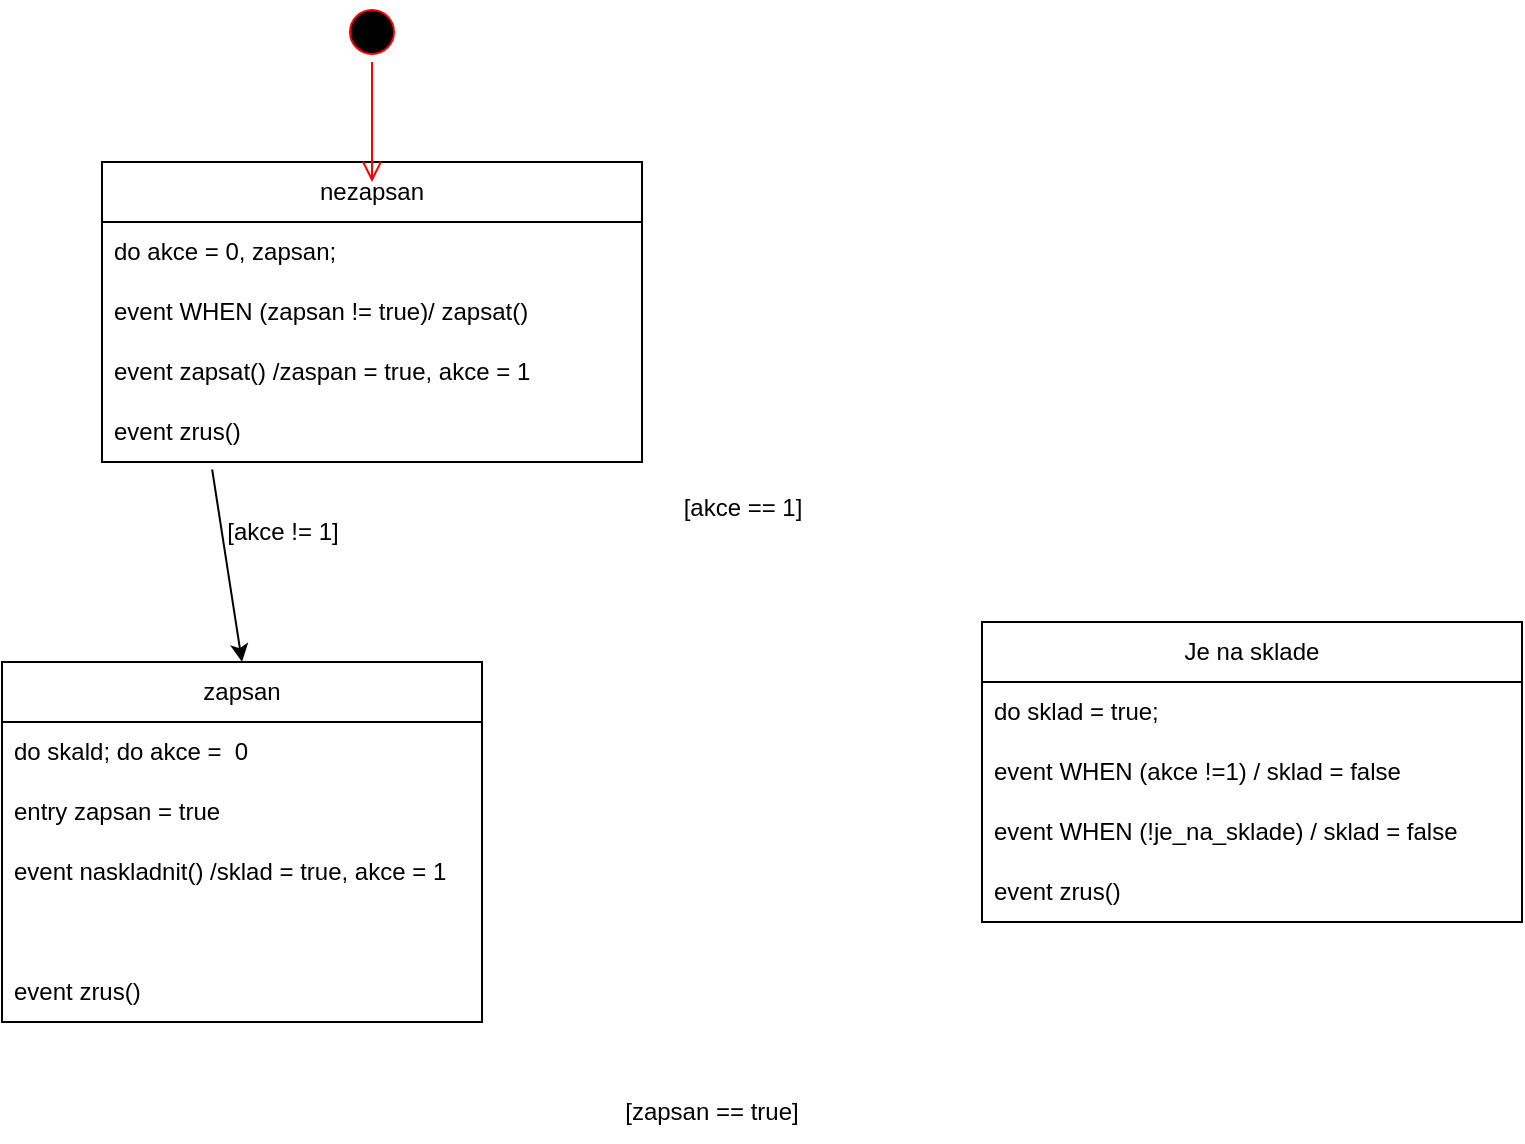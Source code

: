 <mxfile version="22.1.5" type="device">
  <diagram name="Page-1" id="58cdce13-f638-feb5-8d6f-7d28b1aa9fa0">
    <mxGraphModel dx="984" dy="660" grid="1" gridSize="10" guides="1" tooltips="1" connect="1" arrows="1" fold="1" page="1" pageScale="1" pageWidth="1100" pageHeight="850" background="none" math="0" shadow="0">
      <root>
        <mxCell id="0" />
        <mxCell id="1" parent="0" />
        <mxCell id="a7hoAzgMeFDYxmFGqqUO-38" value="Je na sklade" style="swimlane;fontStyle=0;childLayout=stackLayout;horizontal=1;startSize=30;horizontalStack=0;resizeParent=1;resizeParentMax=0;resizeLast=0;collapsible=1;marginBottom=0;whiteSpace=wrap;html=1;" parent="1" vertex="1">
          <mxGeometry x="580" y="340" width="270" height="150" as="geometry" />
        </mxCell>
        <mxCell id="a7hoAzgMeFDYxmFGqqUO-74" value="do sklad = true;" style="text;strokeColor=none;fillColor=none;align=left;verticalAlign=middle;spacingLeft=4;spacingRight=4;overflow=hidden;points=[[0,0.5],[1,0.5]];portConstraint=eastwest;rotatable=0;whiteSpace=wrap;html=1;" parent="a7hoAzgMeFDYxmFGqqUO-38" vertex="1">
          <mxGeometry y="30" width="270" height="30" as="geometry" />
        </mxCell>
        <mxCell id="a7hoAzgMeFDYxmFGqqUO-39" value="event WHEN (akce !=1) / sklad = false" style="text;strokeColor=none;fillColor=none;align=left;verticalAlign=middle;spacingLeft=4;spacingRight=4;overflow=hidden;points=[[0,0.5],[1,0.5]];portConstraint=eastwest;rotatable=0;whiteSpace=wrap;html=1;" parent="a7hoAzgMeFDYxmFGqqUO-38" vertex="1">
          <mxGeometry y="60" width="270" height="30" as="geometry" />
        </mxCell>
        <mxCell id="a7hoAzgMeFDYxmFGqqUO-40" value="event WHEN (!je_na_sklade) / sklad = false" style="text;strokeColor=none;fillColor=none;align=left;verticalAlign=middle;spacingLeft=4;spacingRight=4;overflow=hidden;points=[[0,0.5],[1,0.5]];portConstraint=eastwest;rotatable=0;whiteSpace=wrap;html=1;" parent="a7hoAzgMeFDYxmFGqqUO-38" vertex="1">
          <mxGeometry y="90" width="270" height="30" as="geometry" />
        </mxCell>
        <mxCell id="a7hoAzgMeFDYxmFGqqUO-41" value="event zrus()" style="text;strokeColor=none;fillColor=none;align=left;verticalAlign=middle;spacingLeft=4;spacingRight=4;overflow=hidden;points=[[0,0.5],[1,0.5]];portConstraint=eastwest;rotatable=0;whiteSpace=wrap;html=1;" parent="a7hoAzgMeFDYxmFGqqUO-38" vertex="1">
          <mxGeometry y="120" width="270" height="30" as="geometry" />
        </mxCell>
        <mxCell id="a7hoAzgMeFDYxmFGqqUO-46" value="zapsan" style="swimlane;fontStyle=0;childLayout=stackLayout;horizontal=1;startSize=30;horizontalStack=0;resizeParent=1;resizeParentMax=0;resizeLast=0;collapsible=1;marginBottom=0;whiteSpace=wrap;html=1;" parent="1" vertex="1">
          <mxGeometry x="90" y="360" width="240" height="180" as="geometry" />
        </mxCell>
        <mxCell id="OFmTkcQ4O3wWDwpeKF2P-5" value="do skald; do akce =&amp;nbsp; 0" style="text;strokeColor=none;fillColor=none;align=left;verticalAlign=middle;spacingLeft=4;spacingRight=4;overflow=hidden;points=[[0,0.5],[1,0.5]];portConstraint=eastwest;rotatable=0;whiteSpace=wrap;html=1;" vertex="1" parent="a7hoAzgMeFDYxmFGqqUO-46">
          <mxGeometry y="30" width="240" height="30" as="geometry" />
        </mxCell>
        <mxCell id="a7hoAzgMeFDYxmFGqqUO-47" value="entry zapsan = true" style="text;strokeColor=none;fillColor=none;align=left;verticalAlign=middle;spacingLeft=4;spacingRight=4;overflow=hidden;points=[[0,0.5],[1,0.5]];portConstraint=eastwest;rotatable=0;whiteSpace=wrap;html=1;" parent="a7hoAzgMeFDYxmFGqqUO-46" vertex="1">
          <mxGeometry y="60" width="240" height="30" as="geometry" />
        </mxCell>
        <mxCell id="OFmTkcQ4O3wWDwpeKF2P-3" value="event naskladnit() /sklad = true, akce = 1" style="text;strokeColor=none;fillColor=none;align=left;verticalAlign=middle;spacingLeft=4;spacingRight=4;overflow=hidden;points=[[0,0.5],[1,0.5]];portConstraint=eastwest;rotatable=0;whiteSpace=wrap;html=1;" vertex="1" parent="a7hoAzgMeFDYxmFGqqUO-46">
          <mxGeometry y="90" width="240" height="30" as="geometry" />
        </mxCell>
        <mxCell id="OFmTkcQ4O3wWDwpeKF2P-4" style="text;strokeColor=none;fillColor=none;align=left;verticalAlign=middle;spacingLeft=4;spacingRight=4;overflow=hidden;points=[[0,0.5],[1,0.5]];portConstraint=eastwest;rotatable=0;whiteSpace=wrap;html=1;" vertex="1" parent="a7hoAzgMeFDYxmFGqqUO-46">
          <mxGeometry y="120" width="240" height="30" as="geometry" />
        </mxCell>
        <mxCell id="OFmTkcQ4O3wWDwpeKF2P-6" value="event zrus()" style="text;strokeColor=none;fillColor=none;align=left;verticalAlign=middle;spacingLeft=4;spacingRight=4;overflow=hidden;points=[[0,0.5],[1,0.5]];portConstraint=eastwest;rotatable=0;whiteSpace=wrap;html=1;" vertex="1" parent="a7hoAzgMeFDYxmFGqqUO-46">
          <mxGeometry y="150" width="240" height="30" as="geometry" />
        </mxCell>
        <mxCell id="a7hoAzgMeFDYxmFGqqUO-60" value="[zapsan == true]" style="text;html=1;strokeColor=none;fillColor=none;align=center;verticalAlign=middle;whiteSpace=wrap;rounded=0;" parent="1" vertex="1">
          <mxGeometry x="400" y="570" width="90" height="30" as="geometry" />
        </mxCell>
        <mxCell id="a7hoAzgMeFDYxmFGqqUO-63" value="nezapsan" style="swimlane;fontStyle=0;childLayout=stackLayout;horizontal=1;startSize=30;horizontalStack=0;resizeParent=1;resizeParentMax=0;resizeLast=0;collapsible=1;marginBottom=0;whiteSpace=wrap;html=1;" parent="1" vertex="1">
          <mxGeometry x="140" y="110" width="270" height="150" as="geometry" />
        </mxCell>
        <mxCell id="a7hoAzgMeFDYxmFGqqUO-73" value="do akce = 0, zapsan;" style="text;strokeColor=none;fillColor=none;align=left;verticalAlign=middle;spacingLeft=4;spacingRight=4;overflow=hidden;points=[[0,0.5],[1,0.5]];portConstraint=eastwest;rotatable=0;whiteSpace=wrap;html=1;" parent="a7hoAzgMeFDYxmFGqqUO-63" vertex="1">
          <mxGeometry y="30" width="270" height="30" as="geometry" />
        </mxCell>
        <mxCell id="a7hoAzgMeFDYxmFGqqUO-65" value="event WHEN (zapsan != true)/ zapsat()" style="text;strokeColor=none;fillColor=none;align=left;verticalAlign=middle;spacingLeft=4;spacingRight=4;overflow=hidden;points=[[0,0.5],[1,0.5]];portConstraint=eastwest;rotatable=0;whiteSpace=wrap;html=1;" parent="a7hoAzgMeFDYxmFGqqUO-63" vertex="1">
          <mxGeometry y="60" width="270" height="30" as="geometry" />
        </mxCell>
        <mxCell id="OFmTkcQ4O3wWDwpeKF2P-2" value="event zapsat() /zaspan = true, akce = 1" style="text;strokeColor=none;fillColor=none;align=left;verticalAlign=middle;spacingLeft=4;spacingRight=4;overflow=hidden;points=[[0,0.5],[1,0.5]];portConstraint=eastwest;rotatable=0;whiteSpace=wrap;html=1;" vertex="1" parent="a7hoAzgMeFDYxmFGqqUO-63">
          <mxGeometry y="90" width="270" height="30" as="geometry" />
        </mxCell>
        <mxCell id="a7hoAzgMeFDYxmFGqqUO-66" value="event zrus()" style="text;strokeColor=none;fillColor=none;align=left;verticalAlign=middle;spacingLeft=4;spacingRight=4;overflow=hidden;points=[[0,0.5],[1,0.5]];portConstraint=eastwest;rotatable=0;whiteSpace=wrap;html=1;" parent="a7hoAzgMeFDYxmFGqqUO-63" vertex="1">
          <mxGeometry y="120" width="270" height="30" as="geometry" />
        </mxCell>
        <mxCell id="a7hoAzgMeFDYxmFGqqUO-67" value="" style="endArrow=classic;html=1;rounded=0;exitX=0.204;exitY=1.125;exitDx=0;exitDy=0;exitPerimeter=0;entryX=0.5;entryY=0;entryDx=0;entryDy=0;" parent="1" source="a7hoAzgMeFDYxmFGqqUO-66" target="a7hoAzgMeFDYxmFGqqUO-46" edge="1">
          <mxGeometry width="50" height="50" relative="1" as="geometry">
            <mxPoint x="400" y="360" as="sourcePoint" />
            <mxPoint x="450" y="310" as="targetPoint" />
          </mxGeometry>
        </mxCell>
        <mxCell id="a7hoAzgMeFDYxmFGqqUO-68" value="[akce != 1]" style="text;html=1;align=center;verticalAlign=middle;resizable=0;points=[];autosize=1;strokeColor=none;fillColor=none;" parent="1" vertex="1">
          <mxGeometry x="190" y="280" width="80" height="30" as="geometry" />
        </mxCell>
        <mxCell id="a7hoAzgMeFDYxmFGqqUO-71" value="[akce == 1]" style="text;html=1;align=center;verticalAlign=middle;resizable=0;points=[];autosize=1;strokeColor=none;fillColor=none;" parent="1" vertex="1">
          <mxGeometry x="420" y="268" width="80" height="30" as="geometry" />
        </mxCell>
        <mxCell id="a7hoAzgMeFDYxmFGqqUO-75" value="" style="ellipse;html=1;shape=startState;fillColor=#000000;strokeColor=#ff0000;" parent="1" vertex="1">
          <mxGeometry x="260" y="30" width="30" height="30" as="geometry" />
        </mxCell>
        <mxCell id="a7hoAzgMeFDYxmFGqqUO-76" value="" style="edgeStyle=orthogonalEdgeStyle;html=1;verticalAlign=bottom;endArrow=open;endSize=8;strokeColor=#ff0000;rounded=0;" parent="1" source="a7hoAzgMeFDYxmFGqqUO-75" edge="1">
          <mxGeometry relative="1" as="geometry">
            <mxPoint x="275" y="120" as="targetPoint" />
          </mxGeometry>
        </mxCell>
      </root>
    </mxGraphModel>
  </diagram>
</mxfile>
